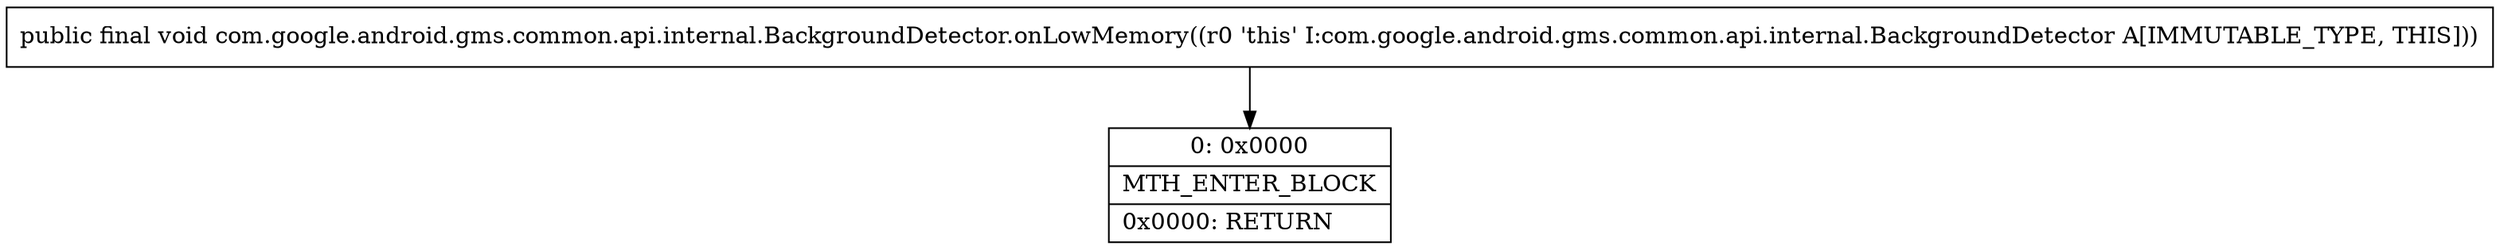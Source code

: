 digraph "CFG forcom.google.android.gms.common.api.internal.BackgroundDetector.onLowMemory()V" {
Node_0 [shape=record,label="{0\:\ 0x0000|MTH_ENTER_BLOCK\l|0x0000: RETURN   \l}"];
MethodNode[shape=record,label="{public final void com.google.android.gms.common.api.internal.BackgroundDetector.onLowMemory((r0 'this' I:com.google.android.gms.common.api.internal.BackgroundDetector A[IMMUTABLE_TYPE, THIS])) }"];
MethodNode -> Node_0;
}

